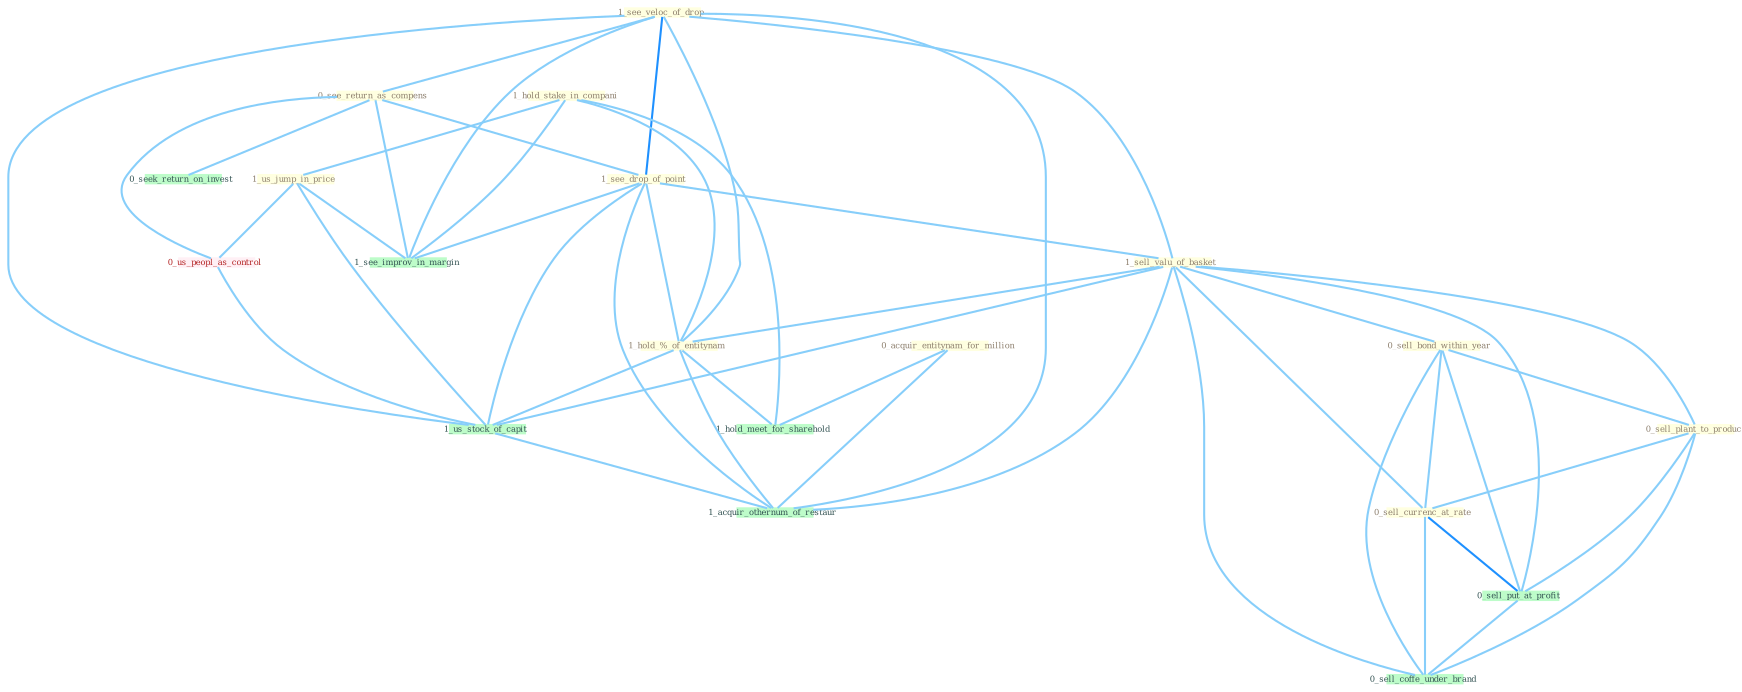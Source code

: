 Graph G{ 
    node
    [shape=polygon,style=filled,width=.5,height=.06,color="#BDFCC9",fixedsize=true,fontsize=4,
    fontcolor="#2f4f4f"];
    {node
    [color="#ffffe0", fontcolor="#8b7d6b"] "1_see_veloc_of_drop " "0_see_return_as_compens " "1_hold_stake_in_compani " "1_see_drop_of_point " "0_acquir_entitynam_for_million " "1_sell_valu_of_basket " "0_sell_bond_within_year " "1_hold_%_of_entitynam " "1_us_jump_in_price " "0_sell_plant_to_produc " "0_sell_currenc_at_rate "}
{node [color="#fff0f5", fontcolor="#b22222"] "0_us_peopl_as_control "}
edge [color="#B0E2FF"];

	"1_see_veloc_of_drop " -- "0_see_return_as_compens " [w="1", color="#87cefa" ];
	"1_see_veloc_of_drop " -- "1_see_drop_of_point " [w="2", color="#1e90ff" , len=0.8];
	"1_see_veloc_of_drop " -- "1_sell_valu_of_basket " [w="1", color="#87cefa" ];
	"1_see_veloc_of_drop " -- "1_hold_%_of_entitynam " [w="1", color="#87cefa" ];
	"1_see_veloc_of_drop " -- "1_us_stock_of_capit " [w="1", color="#87cefa" ];
	"1_see_veloc_of_drop " -- "1_see_improv_in_margin " [w="1", color="#87cefa" ];
	"1_see_veloc_of_drop " -- "1_acquir_othernum_of_restaur " [w="1", color="#87cefa" ];
	"0_see_return_as_compens " -- "1_see_drop_of_point " [w="1", color="#87cefa" ];
	"0_see_return_as_compens " -- "0_us_peopl_as_control " [w="1", color="#87cefa" ];
	"0_see_return_as_compens " -- "0_seek_return_on_invest " [w="1", color="#87cefa" ];
	"0_see_return_as_compens " -- "1_see_improv_in_margin " [w="1", color="#87cefa" ];
	"1_hold_stake_in_compani " -- "1_hold_%_of_entitynam " [w="1", color="#87cefa" ];
	"1_hold_stake_in_compani " -- "1_us_jump_in_price " [w="1", color="#87cefa" ];
	"1_hold_stake_in_compani " -- "1_see_improv_in_margin " [w="1", color="#87cefa" ];
	"1_hold_stake_in_compani " -- "1_hold_meet_for_sharehold " [w="1", color="#87cefa" ];
	"1_see_drop_of_point " -- "1_sell_valu_of_basket " [w="1", color="#87cefa" ];
	"1_see_drop_of_point " -- "1_hold_%_of_entitynam " [w="1", color="#87cefa" ];
	"1_see_drop_of_point " -- "1_us_stock_of_capit " [w="1", color="#87cefa" ];
	"1_see_drop_of_point " -- "1_see_improv_in_margin " [w="1", color="#87cefa" ];
	"1_see_drop_of_point " -- "1_acquir_othernum_of_restaur " [w="1", color="#87cefa" ];
	"0_acquir_entitynam_for_million " -- "1_hold_meet_for_sharehold " [w="1", color="#87cefa" ];
	"0_acquir_entitynam_for_million " -- "1_acquir_othernum_of_restaur " [w="1", color="#87cefa" ];
	"1_sell_valu_of_basket " -- "0_sell_bond_within_year " [w="1", color="#87cefa" ];
	"1_sell_valu_of_basket " -- "1_hold_%_of_entitynam " [w="1", color="#87cefa" ];
	"1_sell_valu_of_basket " -- "0_sell_plant_to_produc " [w="1", color="#87cefa" ];
	"1_sell_valu_of_basket " -- "0_sell_currenc_at_rate " [w="1", color="#87cefa" ];
	"1_sell_valu_of_basket " -- "0_sell_put_at_profit " [w="1", color="#87cefa" ];
	"1_sell_valu_of_basket " -- "1_us_stock_of_capit " [w="1", color="#87cefa" ];
	"1_sell_valu_of_basket " -- "0_sell_coffe_under_brand " [w="1", color="#87cefa" ];
	"1_sell_valu_of_basket " -- "1_acquir_othernum_of_restaur " [w="1", color="#87cefa" ];
	"0_sell_bond_within_year " -- "0_sell_plant_to_produc " [w="1", color="#87cefa" ];
	"0_sell_bond_within_year " -- "0_sell_currenc_at_rate " [w="1", color="#87cefa" ];
	"0_sell_bond_within_year " -- "0_sell_put_at_profit " [w="1", color="#87cefa" ];
	"0_sell_bond_within_year " -- "0_sell_coffe_under_brand " [w="1", color="#87cefa" ];
	"1_hold_%_of_entitynam " -- "1_us_stock_of_capit " [w="1", color="#87cefa" ];
	"1_hold_%_of_entitynam " -- "1_hold_meet_for_sharehold " [w="1", color="#87cefa" ];
	"1_hold_%_of_entitynam " -- "1_acquir_othernum_of_restaur " [w="1", color="#87cefa" ];
	"1_us_jump_in_price " -- "0_us_peopl_as_control " [w="1", color="#87cefa" ];
	"1_us_jump_in_price " -- "1_us_stock_of_capit " [w="1", color="#87cefa" ];
	"1_us_jump_in_price " -- "1_see_improv_in_margin " [w="1", color="#87cefa" ];
	"0_sell_plant_to_produc " -- "0_sell_currenc_at_rate " [w="1", color="#87cefa" ];
	"0_sell_plant_to_produc " -- "0_sell_put_at_profit " [w="1", color="#87cefa" ];
	"0_sell_plant_to_produc " -- "0_sell_coffe_under_brand " [w="1", color="#87cefa" ];
	"0_sell_currenc_at_rate " -- "0_sell_put_at_profit " [w="2", color="#1e90ff" , len=0.8];
	"0_sell_currenc_at_rate " -- "0_sell_coffe_under_brand " [w="1", color="#87cefa" ];
	"0_us_peopl_as_control " -- "1_us_stock_of_capit " [w="1", color="#87cefa" ];
	"0_sell_put_at_profit " -- "0_sell_coffe_under_brand " [w="1", color="#87cefa" ];
	"1_us_stock_of_capit " -- "1_acquir_othernum_of_restaur " [w="1", color="#87cefa" ];
}